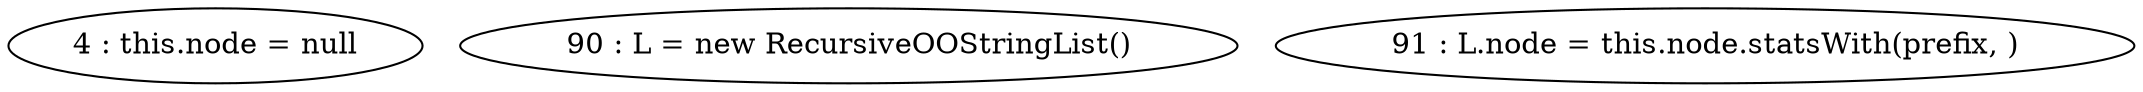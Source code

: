 digraph G {
"4 : this.node = null"
"90 : L = new RecursiveOOStringList()"
"91 : L.node = this.node.statsWith(prefix, )"
}